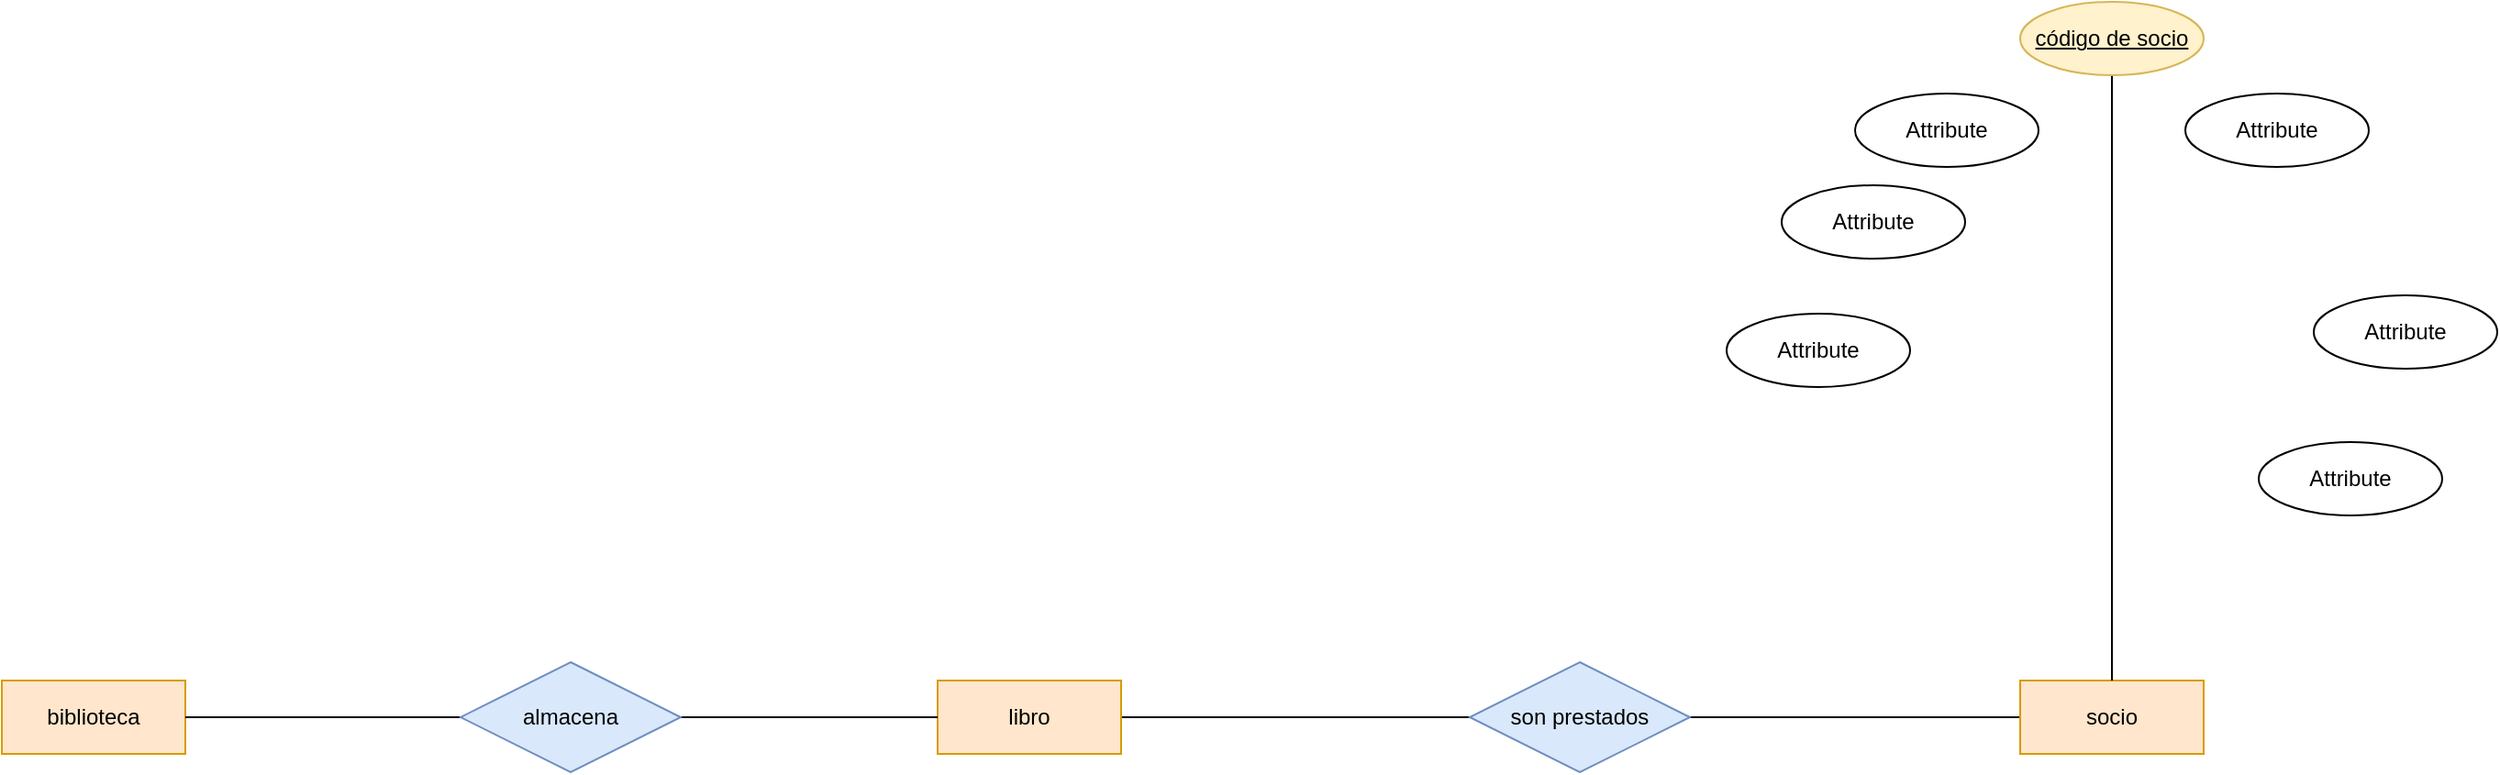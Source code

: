 <mxfile version="22.0.2" type="github">
  <diagram name="Page-1" id="nQif56E7kkOQrzdCGWt1">
    <mxGraphModel dx="2284" dy="795" grid="1" gridSize="10" guides="1" tooltips="1" connect="1" arrows="1" fold="1" page="1" pageScale="1" pageWidth="850" pageHeight="1100" math="0" shadow="0">
      <root>
        <mxCell id="0" />
        <mxCell id="1" parent="0" />
        <mxCell id="W1kXFLvTLNy5a-SGzHVt-1" value="biblioteca" style="whiteSpace=wrap;html=1;align=center;fillColor=#ffe6cc;strokeColor=#d79b00;" parent="1" vertex="1">
          <mxGeometry x="-90" y="430" width="100" height="40" as="geometry" />
        </mxCell>
        <mxCell id="W1kXFLvTLNy5a-SGzHVt-9" style="edgeStyle=orthogonalEdgeStyle;rounded=0;orthogonalLoop=1;jettySize=auto;html=1;entryX=0;entryY=0.5;entryDx=0;entryDy=0;endArrow=none;endFill=0;" parent="1" source="W1kXFLvTLNy5a-SGzHVt-2" target="W1kXFLvTLNy5a-SGzHVt-6" edge="1">
          <mxGeometry relative="1" as="geometry" />
        </mxCell>
        <mxCell id="W1kXFLvTLNy5a-SGzHVt-2" value="libro" style="whiteSpace=wrap;html=1;align=center;fillColor=#ffe6cc;strokeColor=#d79b00;" parent="1" vertex="1">
          <mxGeometry x="420" y="430" width="100" height="40" as="geometry" />
        </mxCell>
        <mxCell id="W1kXFLvTLNy5a-SGzHVt-7" style="edgeStyle=orthogonalEdgeStyle;rounded=0;orthogonalLoop=1;jettySize=auto;html=1;endArrow=none;endFill=0;" parent="1" source="W1kXFLvTLNy5a-SGzHVt-3" target="W1kXFLvTLNy5a-SGzHVt-6" edge="1">
          <mxGeometry relative="1" as="geometry" />
        </mxCell>
        <mxCell id="W1kXFLvTLNy5a-SGzHVt-3" value="socio" style="whiteSpace=wrap;html=1;align=center;fillColor=#ffe6cc;strokeColor=#d79b00;" parent="1" vertex="1">
          <mxGeometry x="1010" y="430" width="100" height="40" as="geometry" />
        </mxCell>
        <mxCell id="W1kXFLvTLNy5a-SGzHVt-10" style="edgeStyle=orthogonalEdgeStyle;rounded=0;orthogonalLoop=1;jettySize=auto;html=1;endArrow=none;endFill=0;" parent="1" source="W1kXFLvTLNy5a-SGzHVt-5" target="W1kXFLvTLNy5a-SGzHVt-1" edge="1">
          <mxGeometry relative="1" as="geometry" />
        </mxCell>
        <mxCell id="W1kXFLvTLNy5a-SGzHVt-11" style="edgeStyle=orthogonalEdgeStyle;rounded=0;orthogonalLoop=1;jettySize=auto;html=1;entryX=0;entryY=0.5;entryDx=0;entryDy=0;endArrow=none;endFill=0;" parent="1" source="W1kXFLvTLNy5a-SGzHVt-5" target="W1kXFLvTLNy5a-SGzHVt-2" edge="1">
          <mxGeometry relative="1" as="geometry" />
        </mxCell>
        <mxCell id="W1kXFLvTLNy5a-SGzHVt-5" value="almacena" style="shape=rhombus;perimeter=rhombusPerimeter;whiteSpace=wrap;html=1;align=center;fillColor=#dae8fc;strokeColor=#6c8ebf;" parent="1" vertex="1">
          <mxGeometry x="160" y="420" width="120" height="60" as="geometry" />
        </mxCell>
        <mxCell id="W1kXFLvTLNy5a-SGzHVt-6" value="son prestados" style="shape=rhombus;perimeter=rhombusPerimeter;whiteSpace=wrap;html=1;align=center;fillColor=#dae8fc;strokeColor=#6c8ebf;" parent="1" vertex="1">
          <mxGeometry x="710" y="420" width="120" height="60" as="geometry" />
        </mxCell>
        <mxCell id="Sxq2EqL9_N4yMKl_PXqh-8" style="edgeStyle=orthogonalEdgeStyle;rounded=0;orthogonalLoop=1;jettySize=auto;html=1;entryX=0.5;entryY=0;entryDx=0;entryDy=0;endArrow=none;endFill=0;" edge="1" parent="1" source="Sxq2EqL9_N4yMKl_PXqh-6" target="W1kXFLvTLNy5a-SGzHVt-3">
          <mxGeometry relative="1" as="geometry" />
        </mxCell>
        <mxCell id="Sxq2EqL9_N4yMKl_PXqh-6" value="código de socio" style="ellipse;whiteSpace=wrap;html=1;align=center;fontStyle=4;fillColor=#fff2cc;strokeColor=#d6b656;" vertex="1" parent="1">
          <mxGeometry x="1010" y="60" width="100" height="40" as="geometry" />
        </mxCell>
        <mxCell id="Sxq2EqL9_N4yMKl_PXqh-7" value="Attribute" style="ellipse;whiteSpace=wrap;html=1;align=center;" vertex="1" parent="1">
          <mxGeometry x="1100" y="110" width="100" height="40" as="geometry" />
        </mxCell>
        <mxCell id="Sxq2EqL9_N4yMKl_PXqh-9" value="Attribute" style="ellipse;whiteSpace=wrap;html=1;align=center;" vertex="1" parent="1">
          <mxGeometry x="1170" y="220" width="100" height="40" as="geometry" />
        </mxCell>
        <mxCell id="Sxq2EqL9_N4yMKl_PXqh-10" value="Attribute" style="ellipse;whiteSpace=wrap;html=1;align=center;" vertex="1" parent="1">
          <mxGeometry x="1140" y="300" width="100" height="40" as="geometry" />
        </mxCell>
        <mxCell id="Sxq2EqL9_N4yMKl_PXqh-11" value="Attribute" style="ellipse;whiteSpace=wrap;html=1;align=center;" vertex="1" parent="1">
          <mxGeometry x="880" y="160" width="100" height="40" as="geometry" />
        </mxCell>
        <mxCell id="Sxq2EqL9_N4yMKl_PXqh-12" value="Attribute" style="ellipse;whiteSpace=wrap;html=1;align=center;" vertex="1" parent="1">
          <mxGeometry x="850" y="230" width="100" height="40" as="geometry" />
        </mxCell>
        <mxCell id="Sxq2EqL9_N4yMKl_PXqh-13" value="Attribute" style="ellipse;whiteSpace=wrap;html=1;align=center;" vertex="1" parent="1">
          <mxGeometry x="920" y="110" width="100" height="40" as="geometry" />
        </mxCell>
      </root>
    </mxGraphModel>
  </diagram>
</mxfile>
